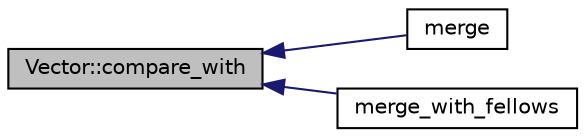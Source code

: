 digraph "Vector::compare_with"
{
  edge [fontname="Helvetica",fontsize="10",labelfontname="Helvetica",labelfontsize="10"];
  node [fontname="Helvetica",fontsize="10",shape=record];
  rankdir="LR";
  Node660 [label="Vector::compare_with",height=0.2,width=0.4,color="black", fillcolor="grey75", style="filled", fontcolor="black"];
  Node660 -> Node661 [dir="back",color="midnightblue",fontsize="10",style="solid",fontname="Helvetica"];
  Node661 [label="merge",height=0.2,width=0.4,color="black", fillcolor="white", style="filled",URL="$d5/dd8/vector_8_c.html#a310cecde8237fbd947415a851ec9d863"];
  Node660 -> Node662 [dir="back",color="midnightblue",fontsize="10",style="solid",fontname="Helvetica"];
  Node662 [label="merge_with_fellows",height=0.2,width=0.4,color="black", fillcolor="white", style="filled",URL="$d5/dd8/vector_8_c.html#ad0c537ed72189444f04920bd1ec09452"];
}
